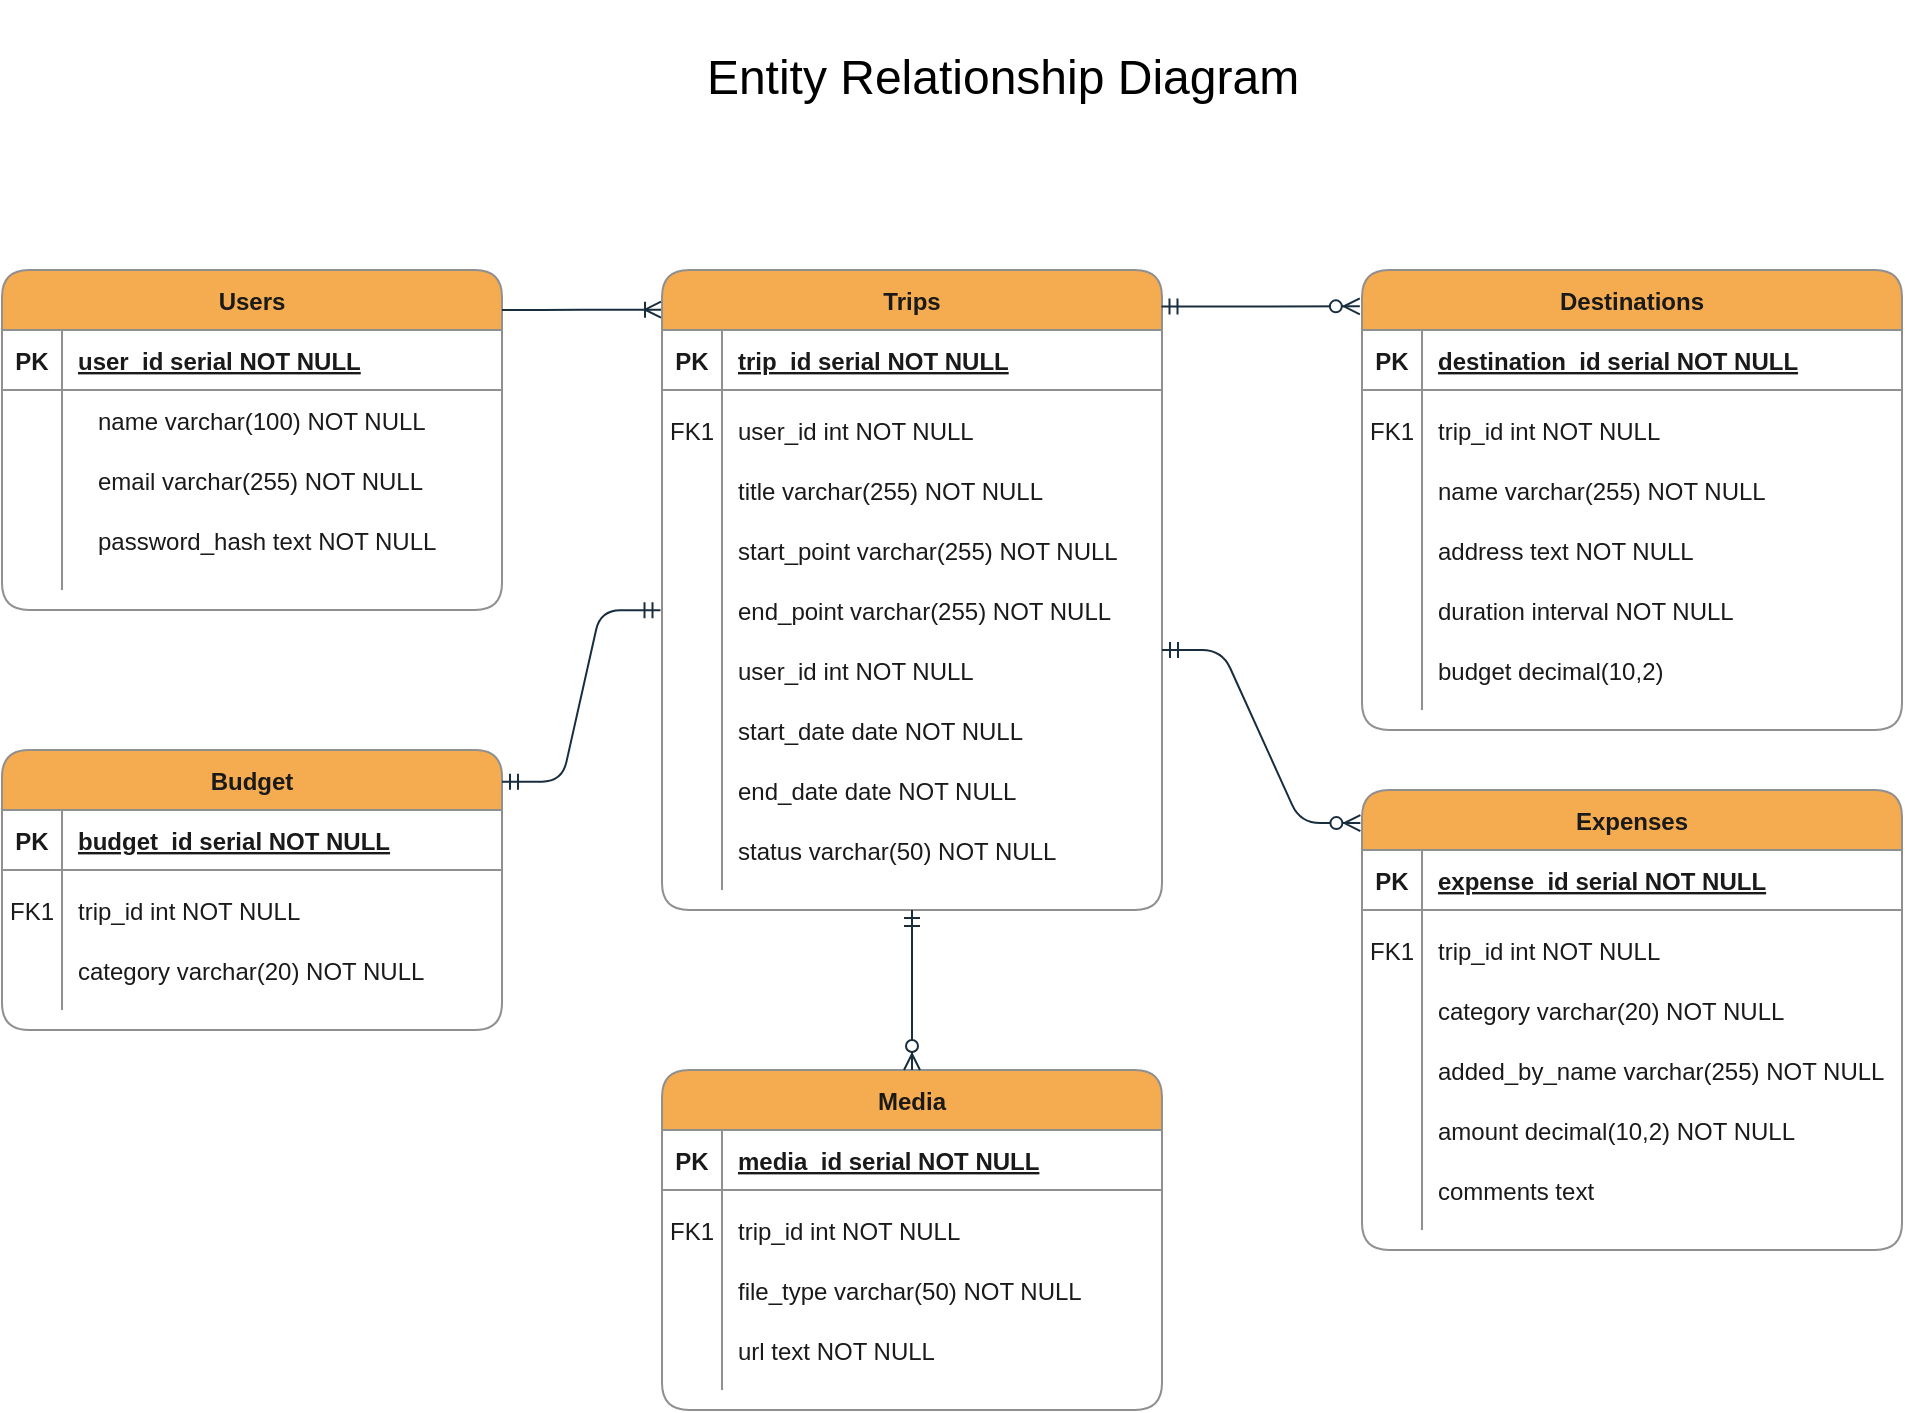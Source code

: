 <mxfile version="26.1.1">
  <diagram id="R2lEEEUBdFMjLlhIrx00" name="Page-1">
    <mxGraphModel dx="2099" dy="1365" grid="1" gridSize="10" guides="1" tooltips="1" connect="1" arrows="1" fold="1" page="1" pageScale="1" pageWidth="291" pageHeight="413" math="0" shadow="0" extFonts="Permanent Marker^https://fonts.googleapis.com/css?family=Permanent+Marker">
      <root>
        <mxCell id="0" />
        <mxCell id="1" parent="0" />
        <mxCell id="C-vyLk0tnHw3VtMMgP7b-23" value="Users" style="shape=table;startSize=30;container=1;collapsible=1;childLayout=tableLayout;fixedRows=1;rowLines=0;fontStyle=1;align=center;resizeLast=1;labelBackgroundColor=none;fillColor=#F5AB50;strokeColor=#909090;fontColor=#1A1A1A;rounded=1;" parent="1" vertex="1">
          <mxGeometry x="390" y="170" width="250" height="170" as="geometry" />
        </mxCell>
        <mxCell id="C-vyLk0tnHw3VtMMgP7b-24" value="" style="shape=partialRectangle;collapsible=0;dropTarget=0;pointerEvents=0;fillColor=none;points=[[0,0.5],[1,0.5]];portConstraint=eastwest;top=0;left=0;right=0;bottom=1;labelBackgroundColor=none;strokeColor=#909090;fontColor=#1A1A1A;rounded=1;" parent="C-vyLk0tnHw3VtMMgP7b-23" vertex="1">
          <mxGeometry y="30" width="250" height="30" as="geometry" />
        </mxCell>
        <mxCell id="C-vyLk0tnHw3VtMMgP7b-25" value="PK" style="shape=partialRectangle;overflow=hidden;connectable=0;fillColor=none;top=0;left=0;bottom=0;right=0;fontStyle=1;labelBackgroundColor=none;strokeColor=#909090;fontColor=#1A1A1A;rounded=1;" parent="C-vyLk0tnHw3VtMMgP7b-24" vertex="1">
          <mxGeometry width="30" height="30" as="geometry">
            <mxRectangle width="30" height="30" as="alternateBounds" />
          </mxGeometry>
        </mxCell>
        <mxCell id="C-vyLk0tnHw3VtMMgP7b-26" value="user_id serial NOT NULL " style="shape=partialRectangle;overflow=hidden;connectable=0;fillColor=none;top=0;left=0;bottom=0;right=0;align=left;spacingLeft=6;fontStyle=5;labelBackgroundColor=none;strokeColor=#909090;fontColor=#1A1A1A;rounded=1;" parent="C-vyLk0tnHw3VtMMgP7b-24" vertex="1">
          <mxGeometry x="30" width="220" height="30" as="geometry">
            <mxRectangle width="220" height="30" as="alternateBounds" />
          </mxGeometry>
        </mxCell>
        <mxCell id="C-vyLk0tnHw3VtMMgP7b-27" value="" style="shape=partialRectangle;collapsible=0;dropTarget=0;pointerEvents=0;fillColor=none;points=[[0,0.5],[1,0.5]];portConstraint=eastwest;top=0;left=0;right=0;bottom=0;labelBackgroundColor=none;strokeColor=#909090;fontColor=#1A1A1A;rounded=1;" parent="C-vyLk0tnHw3VtMMgP7b-23" vertex="1">
          <mxGeometry y="60" width="250" height="100" as="geometry" />
        </mxCell>
        <mxCell id="C-vyLk0tnHw3VtMMgP7b-28" value="" style="shape=partialRectangle;overflow=hidden;connectable=0;fillColor=none;top=0;left=0;bottom=0;right=0;labelBackgroundColor=none;strokeColor=#909090;fontColor=#1A1A1A;rounded=1;" parent="C-vyLk0tnHw3VtMMgP7b-27" vertex="1">
          <mxGeometry width="30" height="100" as="geometry">
            <mxRectangle width="30" height="100" as="alternateBounds" />
          </mxGeometry>
        </mxCell>
        <mxCell id="C-vyLk0tnHw3VtMMgP7b-29" value="" style="shape=partialRectangle;overflow=hidden;connectable=0;fillColor=none;top=0;left=0;bottom=0;right=0;align=left;spacingLeft=6;labelBackgroundColor=none;strokeColor=#909090;fontColor=#1A1A1A;rounded=1;" parent="C-vyLk0tnHw3VtMMgP7b-27" vertex="1">
          <mxGeometry x="30" width="220" height="100" as="geometry">
            <mxRectangle width="220" height="100" as="alternateBounds" />
          </mxGeometry>
        </mxCell>
        <mxCell id="F7EC2R3SrBkf9akeABOS-1" value="name varchar(100) NOT NULL" style="shape=partialRectangle;overflow=hidden;connectable=0;fillColor=none;top=0;left=0;bottom=0;right=0;align=left;spacingLeft=6;labelBackgroundColor=none;strokeColor=#909090;fontColor=#1A1A1A;rounded=1;" vertex="1" parent="1">
          <mxGeometry x="430" y="230" width="210" height="30" as="geometry">
            <mxRectangle width="220" height="30" as="alternateBounds" />
          </mxGeometry>
        </mxCell>
        <mxCell id="F7EC2R3SrBkf9akeABOS-2" value="email varchar(255) NOT NULL" style="shape=partialRectangle;overflow=hidden;connectable=0;fillColor=none;top=0;left=0;bottom=0;right=0;align=left;spacingLeft=6;labelBackgroundColor=none;strokeColor=#909090;fontColor=#1A1A1A;rounded=1;" vertex="1" parent="1">
          <mxGeometry x="430" y="260" width="220" height="30" as="geometry">
            <mxRectangle width="220" height="30" as="alternateBounds" />
          </mxGeometry>
        </mxCell>
        <mxCell id="F7EC2R3SrBkf9akeABOS-3" value="password_hash text NOT NULL" style="shape=partialRectangle;overflow=hidden;connectable=0;fillColor=none;top=0;left=0;bottom=0;right=0;align=left;spacingLeft=6;labelBackgroundColor=none;strokeColor=#909090;fontColor=#1A1A1A;rounded=1;" vertex="1" parent="1">
          <mxGeometry x="430" y="290" width="220" height="30" as="geometry">
            <mxRectangle width="220" height="30" as="alternateBounds" />
          </mxGeometry>
        </mxCell>
        <mxCell id="C-vyLk0tnHw3VtMMgP7b-2" value="Trips" style="shape=table;startSize=30;container=1;collapsible=1;childLayout=tableLayout;fixedRows=1;rowLines=0;fontStyle=1;align=center;resizeLast=1;labelBackgroundColor=none;fillColor=#F5AB50;strokeColor=#909090;fontColor=#1A1A1A;rounded=1;" parent="1" vertex="1">
          <mxGeometry x="720" y="170" width="250" height="320" as="geometry" />
        </mxCell>
        <mxCell id="C-vyLk0tnHw3VtMMgP7b-3" value="" style="shape=partialRectangle;collapsible=0;dropTarget=0;pointerEvents=0;fillColor=none;points=[[0,0.5],[1,0.5]];portConstraint=eastwest;top=0;left=0;right=0;bottom=1;labelBackgroundColor=none;strokeColor=#909090;fontColor=#1A1A1A;rounded=1;" parent="C-vyLk0tnHw3VtMMgP7b-2" vertex="1">
          <mxGeometry y="30" width="250" height="30" as="geometry" />
        </mxCell>
        <mxCell id="C-vyLk0tnHw3VtMMgP7b-4" value="PK" style="shape=partialRectangle;overflow=hidden;connectable=0;fillColor=none;top=0;left=0;bottom=0;right=0;fontStyle=1;labelBackgroundColor=none;strokeColor=#909090;fontColor=#1A1A1A;rounded=1;" parent="C-vyLk0tnHw3VtMMgP7b-3" vertex="1">
          <mxGeometry width="30" height="30" as="geometry">
            <mxRectangle width="30" height="30" as="alternateBounds" />
          </mxGeometry>
        </mxCell>
        <mxCell id="C-vyLk0tnHw3VtMMgP7b-5" value="trip_id serial NOT NULL " style="shape=partialRectangle;overflow=hidden;connectable=0;fillColor=none;top=0;left=0;bottom=0;right=0;align=left;spacingLeft=6;fontStyle=5;labelBackgroundColor=none;strokeColor=#909090;fontColor=#1A1A1A;rounded=1;" parent="C-vyLk0tnHw3VtMMgP7b-3" vertex="1">
          <mxGeometry x="30" width="220" height="30" as="geometry">
            <mxRectangle width="220" height="30" as="alternateBounds" />
          </mxGeometry>
        </mxCell>
        <mxCell id="C-vyLk0tnHw3VtMMgP7b-6" value="" style="shape=partialRectangle;collapsible=0;dropTarget=0;pointerEvents=0;fillColor=none;points=[[0,0.5],[1,0.5]];portConstraint=eastwest;top=0;left=0;right=0;bottom=0;labelBackgroundColor=none;strokeColor=#909090;fontColor=#1A1A1A;rounded=1;" parent="C-vyLk0tnHw3VtMMgP7b-2" vertex="1">
          <mxGeometry y="60" width="250" height="40" as="geometry" />
        </mxCell>
        <mxCell id="C-vyLk0tnHw3VtMMgP7b-7" value="FK1" style="shape=partialRectangle;overflow=hidden;connectable=0;fillColor=none;top=0;left=0;bottom=0;right=0;labelBackgroundColor=none;strokeColor=#909090;fontColor=#1A1A1A;rounded=1;" parent="C-vyLk0tnHw3VtMMgP7b-6" vertex="1">
          <mxGeometry width="30" height="40" as="geometry">
            <mxRectangle width="30" height="40" as="alternateBounds" />
          </mxGeometry>
        </mxCell>
        <mxCell id="C-vyLk0tnHw3VtMMgP7b-8" value="user_id int NOT NULL" style="shape=partialRectangle;overflow=hidden;connectable=0;fillColor=none;top=0;left=0;bottom=0;right=0;align=left;spacingLeft=6;labelBackgroundColor=none;strokeColor=#909090;fontColor=#1A1A1A;rounded=1;" parent="C-vyLk0tnHw3VtMMgP7b-6" vertex="1">
          <mxGeometry x="30" width="220" height="40" as="geometry">
            <mxRectangle width="220" height="40" as="alternateBounds" />
          </mxGeometry>
        </mxCell>
        <mxCell id="C-vyLk0tnHw3VtMMgP7b-9" value="" style="shape=partialRectangle;collapsible=0;dropTarget=0;pointerEvents=0;fillColor=none;points=[[0,0.5],[1,0.5]];portConstraint=eastwest;top=0;left=0;right=0;bottom=0;labelBackgroundColor=none;strokeColor=#909090;fontColor=#1A1A1A;rounded=1;" parent="C-vyLk0tnHw3VtMMgP7b-2" vertex="1">
          <mxGeometry y="100" width="250" height="210" as="geometry" />
        </mxCell>
        <mxCell id="C-vyLk0tnHw3VtMMgP7b-10" value="" style="shape=partialRectangle;overflow=hidden;connectable=0;fillColor=none;top=0;left=0;bottom=0;right=0;labelBackgroundColor=none;strokeColor=#909090;fontColor=#1A1A1A;rounded=1;" parent="C-vyLk0tnHw3VtMMgP7b-9" vertex="1">
          <mxGeometry width="30" height="210" as="geometry">
            <mxRectangle width="30" height="210" as="alternateBounds" />
          </mxGeometry>
        </mxCell>
        <mxCell id="C-vyLk0tnHw3VtMMgP7b-11" value="" style="shape=partialRectangle;overflow=hidden;connectable=0;fillColor=none;top=0;left=0;bottom=0;right=0;align=left;spacingLeft=6;labelBackgroundColor=none;strokeColor=#909090;fontColor=#1A1A1A;rounded=1;" parent="C-vyLk0tnHw3VtMMgP7b-9" vertex="1">
          <mxGeometry x="30" width="220" height="210" as="geometry">
            <mxRectangle width="220" height="210" as="alternateBounds" />
          </mxGeometry>
        </mxCell>
        <mxCell id="F7EC2R3SrBkf9akeABOS-4" value="title varchar(255) NOT NULL" style="shape=partialRectangle;overflow=hidden;connectable=0;fillColor=none;top=0;left=0;bottom=0;right=0;align=left;spacingLeft=6;labelBackgroundColor=none;strokeColor=#909090;fontColor=#1A1A1A;rounded=1;" vertex="1" parent="1">
          <mxGeometry x="750" y="260" width="220" height="40" as="geometry">
            <mxRectangle width="220" height="40" as="alternateBounds" />
          </mxGeometry>
        </mxCell>
        <mxCell id="F7EC2R3SrBkf9akeABOS-5" value="start_point varchar(255) NOT NULL" style="shape=partialRectangle;overflow=hidden;connectable=0;fillColor=none;top=0;left=0;bottom=0;right=0;align=left;spacingLeft=6;labelBackgroundColor=none;strokeColor=#909090;fontColor=#1A1A1A;rounded=1;" vertex="1" parent="1">
          <mxGeometry x="750" y="290" width="220" height="40" as="geometry">
            <mxRectangle width="220" height="40" as="alternateBounds" />
          </mxGeometry>
        </mxCell>
        <mxCell id="F7EC2R3SrBkf9akeABOS-6" value="end_point varchar(255) NOT NULL" style="shape=partialRectangle;overflow=hidden;connectable=0;fillColor=none;top=0;left=0;bottom=0;right=0;align=left;spacingLeft=6;labelBackgroundColor=none;strokeColor=#909090;fontColor=#1A1A1A;rounded=1;" vertex="1" parent="1">
          <mxGeometry x="750" y="320" width="220" height="40" as="geometry">
            <mxRectangle width="220" height="40" as="alternateBounds" />
          </mxGeometry>
        </mxCell>
        <mxCell id="F7EC2R3SrBkf9akeABOS-7" value="user_id int NOT NULL" style="shape=partialRectangle;overflow=hidden;connectable=0;fillColor=none;top=0;left=0;bottom=0;right=0;align=left;spacingLeft=6;labelBackgroundColor=none;strokeColor=#909090;fontColor=#1A1A1A;rounded=1;" vertex="1" parent="1">
          <mxGeometry x="750" y="350" width="220" height="40" as="geometry">
            <mxRectangle width="220" height="40" as="alternateBounds" />
          </mxGeometry>
        </mxCell>
        <mxCell id="F7EC2R3SrBkf9akeABOS-8" value="start_date date NOT NULL" style="shape=partialRectangle;overflow=hidden;connectable=0;fillColor=none;top=0;left=0;bottom=0;right=0;align=left;spacingLeft=6;labelBackgroundColor=none;strokeColor=#909090;fontColor=#1A1A1A;rounded=1;" vertex="1" parent="1">
          <mxGeometry x="750" y="380" width="220" height="40" as="geometry">
            <mxRectangle width="220" height="40" as="alternateBounds" />
          </mxGeometry>
        </mxCell>
        <mxCell id="F7EC2R3SrBkf9akeABOS-10" value="status varchar(50) NOT NULL" style="shape=partialRectangle;overflow=hidden;connectable=0;fillColor=none;top=0;left=0;bottom=0;right=0;align=left;spacingLeft=6;labelBackgroundColor=none;strokeColor=#909090;fontColor=#1A1A1A;rounded=1;" vertex="1" parent="1">
          <mxGeometry x="750" y="440" width="220" height="40" as="geometry">
            <mxRectangle width="220" height="40" as="alternateBounds" />
          </mxGeometry>
        </mxCell>
        <mxCell id="F7EC2R3SrBkf9akeABOS-11" value="end_date date NOT NULL" style="shape=partialRectangle;overflow=hidden;connectable=0;fillColor=none;top=0;left=0;bottom=0;right=0;align=left;spacingLeft=6;labelBackgroundColor=none;strokeColor=#909090;fontColor=#1A1A1A;rounded=1;" vertex="1" parent="1">
          <mxGeometry x="750" y="410" width="220" height="40" as="geometry">
            <mxRectangle width="220" height="40" as="alternateBounds" />
          </mxGeometry>
        </mxCell>
        <mxCell id="F7EC2R3SrBkf9akeABOS-13" value="Budget" style="shape=table;startSize=30;container=1;collapsible=1;childLayout=tableLayout;fixedRows=1;rowLines=0;fontStyle=1;align=center;resizeLast=1;labelBackgroundColor=none;fillColor=#F5AB50;strokeColor=#909090;fontColor=#1A1A1A;rounded=1;" vertex="1" parent="1">
          <mxGeometry x="390" y="410" width="250" height="140" as="geometry" />
        </mxCell>
        <mxCell id="F7EC2R3SrBkf9akeABOS-14" value="" style="shape=partialRectangle;collapsible=0;dropTarget=0;pointerEvents=0;fillColor=none;points=[[0,0.5],[1,0.5]];portConstraint=eastwest;top=0;left=0;right=0;bottom=1;labelBackgroundColor=none;strokeColor=#909090;fontColor=#1A1A1A;rounded=1;" vertex="1" parent="F7EC2R3SrBkf9akeABOS-13">
          <mxGeometry y="30" width="250" height="30" as="geometry" />
        </mxCell>
        <mxCell id="F7EC2R3SrBkf9akeABOS-15" value="PK" style="shape=partialRectangle;overflow=hidden;connectable=0;fillColor=none;top=0;left=0;bottom=0;right=0;fontStyle=1;labelBackgroundColor=none;strokeColor=#909090;fontColor=#1A1A1A;rounded=1;" vertex="1" parent="F7EC2R3SrBkf9akeABOS-14">
          <mxGeometry width="30" height="30" as="geometry">
            <mxRectangle width="30" height="30" as="alternateBounds" />
          </mxGeometry>
        </mxCell>
        <mxCell id="F7EC2R3SrBkf9akeABOS-16" value="budget_id serial NOT NULL " style="shape=partialRectangle;overflow=hidden;connectable=0;fillColor=none;top=0;left=0;bottom=0;right=0;align=left;spacingLeft=6;fontStyle=5;labelBackgroundColor=none;strokeColor=#909090;fontColor=#1A1A1A;rounded=1;" vertex="1" parent="F7EC2R3SrBkf9akeABOS-14">
          <mxGeometry x="30" width="220" height="30" as="geometry">
            <mxRectangle width="220" height="30" as="alternateBounds" />
          </mxGeometry>
        </mxCell>
        <mxCell id="F7EC2R3SrBkf9akeABOS-17" value="" style="shape=partialRectangle;collapsible=0;dropTarget=0;pointerEvents=0;fillColor=none;points=[[0,0.5],[1,0.5]];portConstraint=eastwest;top=0;left=0;right=0;bottom=0;labelBackgroundColor=none;strokeColor=#909090;fontColor=#1A1A1A;rounded=1;" vertex="1" parent="F7EC2R3SrBkf9akeABOS-13">
          <mxGeometry y="60" width="250" height="40" as="geometry" />
        </mxCell>
        <mxCell id="F7EC2R3SrBkf9akeABOS-18" value="FK1" style="shape=partialRectangle;overflow=hidden;connectable=0;fillColor=none;top=0;left=0;bottom=0;right=0;labelBackgroundColor=none;strokeColor=#909090;fontColor=#1A1A1A;rounded=1;" vertex="1" parent="F7EC2R3SrBkf9akeABOS-17">
          <mxGeometry width="30" height="40" as="geometry">
            <mxRectangle width="30" height="40" as="alternateBounds" />
          </mxGeometry>
        </mxCell>
        <mxCell id="F7EC2R3SrBkf9akeABOS-19" value="trip_id int NOT NULL" style="shape=partialRectangle;overflow=hidden;connectable=0;fillColor=none;top=0;left=0;bottom=0;right=0;align=left;spacingLeft=6;labelBackgroundColor=none;strokeColor=#909090;fontColor=#1A1A1A;rounded=1;" vertex="1" parent="F7EC2R3SrBkf9akeABOS-17">
          <mxGeometry x="30" width="220" height="40" as="geometry">
            <mxRectangle width="220" height="40" as="alternateBounds" />
          </mxGeometry>
        </mxCell>
        <mxCell id="F7EC2R3SrBkf9akeABOS-20" value="" style="shape=partialRectangle;collapsible=0;dropTarget=0;pointerEvents=0;fillColor=none;points=[[0,0.5],[1,0.5]];portConstraint=eastwest;top=0;left=0;right=0;bottom=0;labelBackgroundColor=none;strokeColor=#909090;fontColor=#1A1A1A;rounded=1;" vertex="1" parent="F7EC2R3SrBkf9akeABOS-13">
          <mxGeometry y="100" width="250" height="30" as="geometry" />
        </mxCell>
        <mxCell id="F7EC2R3SrBkf9akeABOS-21" value="" style="shape=partialRectangle;overflow=hidden;connectable=0;fillColor=none;top=0;left=0;bottom=0;right=0;labelBackgroundColor=none;strokeColor=#909090;fontColor=#1A1A1A;rounded=1;" vertex="1" parent="F7EC2R3SrBkf9akeABOS-20">
          <mxGeometry width="30" height="30" as="geometry">
            <mxRectangle width="30" height="30" as="alternateBounds" />
          </mxGeometry>
        </mxCell>
        <mxCell id="F7EC2R3SrBkf9akeABOS-22" value="" style="shape=partialRectangle;overflow=hidden;connectable=0;fillColor=none;top=0;left=0;bottom=0;right=0;align=left;spacingLeft=6;labelBackgroundColor=none;strokeColor=#909090;fontColor=#1A1A1A;rounded=1;" vertex="1" parent="F7EC2R3SrBkf9akeABOS-20">
          <mxGeometry x="30" width="220" height="30" as="geometry">
            <mxRectangle width="220" height="30" as="alternateBounds" />
          </mxGeometry>
        </mxCell>
        <mxCell id="F7EC2R3SrBkf9akeABOS-23" value="category varchar(20) NOT NULL" style="shape=partialRectangle;overflow=hidden;connectable=0;fillColor=none;top=0;left=0;bottom=0;right=0;align=left;spacingLeft=6;labelBackgroundColor=none;strokeColor=#909090;fontColor=#1A1A1A;rounded=1;" vertex="1" parent="1">
          <mxGeometry x="420" y="500" width="220" height="40" as="geometry">
            <mxRectangle width="220" height="40" as="alternateBounds" />
          </mxGeometry>
        </mxCell>
        <mxCell id="F7EC2R3SrBkf9akeABOS-30" value="Destinations" style="shape=table;startSize=30;container=1;collapsible=1;childLayout=tableLayout;fixedRows=1;rowLines=0;fontStyle=1;align=center;resizeLast=1;labelBackgroundColor=none;fillColor=#F5AB50;strokeColor=#909090;fontColor=#1A1A1A;rounded=1;" vertex="1" parent="1">
          <mxGeometry x="1070" y="170" width="270" height="230" as="geometry" />
        </mxCell>
        <mxCell id="F7EC2R3SrBkf9akeABOS-31" value="" style="shape=partialRectangle;collapsible=0;dropTarget=0;pointerEvents=0;fillColor=none;points=[[0,0.5],[1,0.5]];portConstraint=eastwest;top=0;left=0;right=0;bottom=1;labelBackgroundColor=none;strokeColor=#909090;fontColor=#1A1A1A;rounded=1;" vertex="1" parent="F7EC2R3SrBkf9akeABOS-30">
          <mxGeometry y="30" width="270" height="30" as="geometry" />
        </mxCell>
        <mxCell id="F7EC2R3SrBkf9akeABOS-32" value="PK" style="shape=partialRectangle;overflow=hidden;connectable=0;fillColor=none;top=0;left=0;bottom=0;right=0;fontStyle=1;labelBackgroundColor=none;strokeColor=#909090;fontColor=#1A1A1A;rounded=1;" vertex="1" parent="F7EC2R3SrBkf9akeABOS-31">
          <mxGeometry width="30" height="30" as="geometry">
            <mxRectangle width="30" height="30" as="alternateBounds" />
          </mxGeometry>
        </mxCell>
        <mxCell id="F7EC2R3SrBkf9akeABOS-33" value="destination_id serial NOT NULL " style="shape=partialRectangle;overflow=hidden;connectable=0;fillColor=none;top=0;left=0;bottom=0;right=0;align=left;spacingLeft=6;fontStyle=5;labelBackgroundColor=none;strokeColor=#909090;fontColor=#1A1A1A;rounded=1;" vertex="1" parent="F7EC2R3SrBkf9akeABOS-31">
          <mxGeometry x="30" width="240" height="30" as="geometry">
            <mxRectangle width="240" height="30" as="alternateBounds" />
          </mxGeometry>
        </mxCell>
        <mxCell id="F7EC2R3SrBkf9akeABOS-34" value="" style="shape=partialRectangle;collapsible=0;dropTarget=0;pointerEvents=0;fillColor=none;points=[[0,0.5],[1,0.5]];portConstraint=eastwest;top=0;left=0;right=0;bottom=0;labelBackgroundColor=none;strokeColor=#909090;fontColor=#1A1A1A;rounded=1;" vertex="1" parent="F7EC2R3SrBkf9akeABOS-30">
          <mxGeometry y="60" width="270" height="40" as="geometry" />
        </mxCell>
        <mxCell id="F7EC2R3SrBkf9akeABOS-35" value="FK1" style="shape=partialRectangle;overflow=hidden;connectable=0;fillColor=none;top=0;left=0;bottom=0;right=0;labelBackgroundColor=none;strokeColor=#909090;fontColor=#1A1A1A;rounded=1;" vertex="1" parent="F7EC2R3SrBkf9akeABOS-34">
          <mxGeometry width="30" height="40" as="geometry">
            <mxRectangle width="30" height="40" as="alternateBounds" />
          </mxGeometry>
        </mxCell>
        <mxCell id="F7EC2R3SrBkf9akeABOS-36" value="trip_id int NOT NULL" style="shape=partialRectangle;overflow=hidden;connectable=0;fillColor=none;top=0;left=0;bottom=0;right=0;align=left;spacingLeft=6;labelBackgroundColor=none;strokeColor=#909090;fontColor=#1A1A1A;rounded=1;" vertex="1" parent="F7EC2R3SrBkf9akeABOS-34">
          <mxGeometry x="30" width="240" height="40" as="geometry">
            <mxRectangle width="240" height="40" as="alternateBounds" />
          </mxGeometry>
        </mxCell>
        <mxCell id="F7EC2R3SrBkf9akeABOS-37" value="" style="shape=partialRectangle;collapsible=0;dropTarget=0;pointerEvents=0;fillColor=none;points=[[0,0.5],[1,0.5]];portConstraint=eastwest;top=0;left=0;right=0;bottom=0;labelBackgroundColor=none;strokeColor=#909090;fontColor=#1A1A1A;rounded=1;" vertex="1" parent="F7EC2R3SrBkf9akeABOS-30">
          <mxGeometry y="100" width="270" height="120" as="geometry" />
        </mxCell>
        <mxCell id="F7EC2R3SrBkf9akeABOS-38" value="" style="shape=partialRectangle;overflow=hidden;connectable=0;fillColor=none;top=0;left=0;bottom=0;right=0;labelBackgroundColor=none;strokeColor=#909090;fontColor=#1A1A1A;rounded=1;" vertex="1" parent="F7EC2R3SrBkf9akeABOS-37">
          <mxGeometry width="30" height="120" as="geometry">
            <mxRectangle width="30" height="120" as="alternateBounds" />
          </mxGeometry>
        </mxCell>
        <mxCell id="F7EC2R3SrBkf9akeABOS-39" value="" style="shape=partialRectangle;overflow=hidden;connectable=0;fillColor=none;top=0;left=0;bottom=0;right=0;align=left;spacingLeft=6;labelBackgroundColor=none;strokeColor=#909090;fontColor=#1A1A1A;rounded=1;" vertex="1" parent="F7EC2R3SrBkf9akeABOS-37">
          <mxGeometry x="30" width="240" height="120" as="geometry">
            <mxRectangle width="240" height="120" as="alternateBounds" />
          </mxGeometry>
        </mxCell>
        <mxCell id="F7EC2R3SrBkf9akeABOS-40" value="name varchar(255) NOT NULL" style="shape=partialRectangle;overflow=hidden;connectable=0;fillColor=none;top=0;left=0;bottom=0;right=0;align=left;spacingLeft=6;labelBackgroundColor=none;strokeColor=#909090;fontColor=#1A1A1A;rounded=1;" vertex="1" parent="1">
          <mxGeometry x="1100" y="260" width="220" height="40" as="geometry">
            <mxRectangle width="220" height="40" as="alternateBounds" />
          </mxGeometry>
        </mxCell>
        <mxCell id="F7EC2R3SrBkf9akeABOS-41" value="address text NOT NULL" style="shape=partialRectangle;overflow=hidden;connectable=0;fillColor=none;top=0;left=0;bottom=0;right=0;align=left;spacingLeft=6;labelBackgroundColor=none;strokeColor=#909090;fontColor=#1A1A1A;rounded=1;" vertex="1" parent="1">
          <mxGeometry x="1100" y="290" width="220" height="40" as="geometry">
            <mxRectangle width="220" height="40" as="alternateBounds" />
          </mxGeometry>
        </mxCell>
        <mxCell id="F7EC2R3SrBkf9akeABOS-42" value="duration interval NOT NULL" style="shape=partialRectangle;overflow=hidden;connectable=0;fillColor=none;top=0;left=0;bottom=0;right=0;align=left;spacingLeft=6;labelBackgroundColor=none;strokeColor=#909090;fontColor=#1A1A1A;rounded=1;" vertex="1" parent="1">
          <mxGeometry x="1100" y="320" width="220" height="40" as="geometry">
            <mxRectangle width="220" height="40" as="alternateBounds" />
          </mxGeometry>
        </mxCell>
        <mxCell id="F7EC2R3SrBkf9akeABOS-43" value="budget decimal(10,2) " style="shape=partialRectangle;overflow=hidden;connectable=0;fillColor=none;top=0;left=0;bottom=0;right=0;align=left;spacingLeft=6;labelBackgroundColor=none;strokeColor=#909090;fontColor=#1A1A1A;rounded=1;" vertex="1" parent="1">
          <mxGeometry x="1100" y="350" width="220" height="40" as="geometry">
            <mxRectangle width="220" height="40" as="alternateBounds" />
          </mxGeometry>
        </mxCell>
        <mxCell id="F7EC2R3SrBkf9akeABOS-44" value="Media" style="shape=table;startSize=30;container=1;collapsible=1;childLayout=tableLayout;fixedRows=1;rowLines=0;fontStyle=1;align=center;resizeLast=1;labelBackgroundColor=none;fillColor=#F5AB50;strokeColor=#909090;fontColor=#1A1A1A;rounded=1;" vertex="1" parent="1">
          <mxGeometry x="720" y="570" width="250" height="170" as="geometry" />
        </mxCell>
        <mxCell id="F7EC2R3SrBkf9akeABOS-45" value="" style="shape=partialRectangle;collapsible=0;dropTarget=0;pointerEvents=0;fillColor=none;points=[[0,0.5],[1,0.5]];portConstraint=eastwest;top=0;left=0;right=0;bottom=1;labelBackgroundColor=none;strokeColor=#909090;fontColor=#1A1A1A;rounded=1;" vertex="1" parent="F7EC2R3SrBkf9akeABOS-44">
          <mxGeometry y="30" width="250" height="30" as="geometry" />
        </mxCell>
        <mxCell id="F7EC2R3SrBkf9akeABOS-46" value="PK" style="shape=partialRectangle;overflow=hidden;connectable=0;fillColor=none;top=0;left=0;bottom=0;right=0;fontStyle=1;labelBackgroundColor=none;strokeColor=#909090;fontColor=#1A1A1A;rounded=1;" vertex="1" parent="F7EC2R3SrBkf9akeABOS-45">
          <mxGeometry width="30" height="30" as="geometry">
            <mxRectangle width="30" height="30" as="alternateBounds" />
          </mxGeometry>
        </mxCell>
        <mxCell id="F7EC2R3SrBkf9akeABOS-47" value="media_id serial NOT NULL " style="shape=partialRectangle;overflow=hidden;connectable=0;fillColor=none;top=0;left=0;bottom=0;right=0;align=left;spacingLeft=6;fontStyle=5;labelBackgroundColor=none;strokeColor=#909090;fontColor=#1A1A1A;rounded=1;" vertex="1" parent="F7EC2R3SrBkf9akeABOS-45">
          <mxGeometry x="30" width="220" height="30" as="geometry">
            <mxRectangle width="220" height="30" as="alternateBounds" />
          </mxGeometry>
        </mxCell>
        <mxCell id="F7EC2R3SrBkf9akeABOS-48" value="" style="shape=partialRectangle;collapsible=0;dropTarget=0;pointerEvents=0;fillColor=none;points=[[0,0.5],[1,0.5]];portConstraint=eastwest;top=0;left=0;right=0;bottom=0;labelBackgroundColor=none;strokeColor=#909090;fontColor=#1A1A1A;rounded=1;" vertex="1" parent="F7EC2R3SrBkf9akeABOS-44">
          <mxGeometry y="60" width="250" height="40" as="geometry" />
        </mxCell>
        <mxCell id="F7EC2R3SrBkf9akeABOS-49" value="FK1" style="shape=partialRectangle;overflow=hidden;connectable=0;fillColor=none;top=0;left=0;bottom=0;right=0;labelBackgroundColor=none;strokeColor=#909090;fontColor=#1A1A1A;rounded=1;" vertex="1" parent="F7EC2R3SrBkf9akeABOS-48">
          <mxGeometry width="30" height="40" as="geometry">
            <mxRectangle width="30" height="40" as="alternateBounds" />
          </mxGeometry>
        </mxCell>
        <mxCell id="F7EC2R3SrBkf9akeABOS-50" value="trip_id int NOT NULL" style="shape=partialRectangle;overflow=hidden;connectable=0;fillColor=none;top=0;left=0;bottom=0;right=0;align=left;spacingLeft=6;labelBackgroundColor=none;strokeColor=#909090;fontColor=#1A1A1A;rounded=1;" vertex="1" parent="F7EC2R3SrBkf9akeABOS-48">
          <mxGeometry x="30" width="220" height="40" as="geometry">
            <mxRectangle width="220" height="40" as="alternateBounds" />
          </mxGeometry>
        </mxCell>
        <mxCell id="F7EC2R3SrBkf9akeABOS-51" value="" style="shape=partialRectangle;collapsible=0;dropTarget=0;pointerEvents=0;fillColor=none;points=[[0,0.5],[1,0.5]];portConstraint=eastwest;top=0;left=0;right=0;bottom=0;labelBackgroundColor=none;strokeColor=#909090;fontColor=#1A1A1A;rounded=1;" vertex="1" parent="F7EC2R3SrBkf9akeABOS-44">
          <mxGeometry y="100" width="250" height="60" as="geometry" />
        </mxCell>
        <mxCell id="F7EC2R3SrBkf9akeABOS-52" value="" style="shape=partialRectangle;overflow=hidden;connectable=0;fillColor=none;top=0;left=0;bottom=0;right=0;labelBackgroundColor=none;strokeColor=#909090;fontColor=#1A1A1A;rounded=1;" vertex="1" parent="F7EC2R3SrBkf9akeABOS-51">
          <mxGeometry width="30" height="60" as="geometry">
            <mxRectangle width="30" height="60" as="alternateBounds" />
          </mxGeometry>
        </mxCell>
        <mxCell id="F7EC2R3SrBkf9akeABOS-53" value="" style="shape=partialRectangle;overflow=hidden;connectable=0;fillColor=none;top=0;left=0;bottom=0;right=0;align=left;spacingLeft=6;labelBackgroundColor=none;strokeColor=#909090;fontColor=#1A1A1A;rounded=1;" vertex="1" parent="F7EC2R3SrBkf9akeABOS-51">
          <mxGeometry x="30" width="220" height="60" as="geometry">
            <mxRectangle width="220" height="60" as="alternateBounds" />
          </mxGeometry>
        </mxCell>
        <mxCell id="F7EC2R3SrBkf9akeABOS-54" value="file_type varchar(50) NOT NULL" style="shape=partialRectangle;overflow=hidden;connectable=0;fillColor=none;top=0;left=0;bottom=0;right=0;align=left;spacingLeft=6;labelBackgroundColor=none;strokeColor=#909090;fontColor=#1A1A1A;rounded=1;" vertex="1" parent="1">
          <mxGeometry x="750" y="660" width="220" height="40" as="geometry">
            <mxRectangle width="220" height="40" as="alternateBounds" />
          </mxGeometry>
        </mxCell>
        <mxCell id="F7EC2R3SrBkf9akeABOS-57" value="url text NOT NULL" style="shape=partialRectangle;overflow=hidden;connectable=0;fillColor=none;top=0;left=0;bottom=0;right=0;align=left;spacingLeft=6;labelBackgroundColor=none;strokeColor=#909090;fontColor=#1A1A1A;rounded=1;" vertex="1" parent="1">
          <mxGeometry x="750" y="690" width="220" height="40" as="geometry">
            <mxRectangle width="220" height="40" as="alternateBounds" />
          </mxGeometry>
        </mxCell>
        <mxCell id="F7EC2R3SrBkf9akeABOS-59" value="Expenses" style="shape=table;startSize=30;container=1;collapsible=1;childLayout=tableLayout;fixedRows=1;rowLines=0;fontStyle=1;align=center;resizeLast=1;labelBackgroundColor=none;fillColor=#F5AB50;strokeColor=#909090;fontColor=#1A1A1A;rounded=1;" vertex="1" parent="1">
          <mxGeometry x="1070" y="430" width="270" height="230" as="geometry" />
        </mxCell>
        <mxCell id="F7EC2R3SrBkf9akeABOS-60" value="" style="shape=partialRectangle;collapsible=0;dropTarget=0;pointerEvents=0;fillColor=none;points=[[0,0.5],[1,0.5]];portConstraint=eastwest;top=0;left=0;right=0;bottom=1;labelBackgroundColor=none;strokeColor=#909090;fontColor=#1A1A1A;rounded=1;" vertex="1" parent="F7EC2R3SrBkf9akeABOS-59">
          <mxGeometry y="30" width="270" height="30" as="geometry" />
        </mxCell>
        <mxCell id="F7EC2R3SrBkf9akeABOS-61" value="PK" style="shape=partialRectangle;overflow=hidden;connectable=0;fillColor=none;top=0;left=0;bottom=0;right=0;fontStyle=1;labelBackgroundColor=none;strokeColor=#909090;fontColor=#1A1A1A;rounded=1;" vertex="1" parent="F7EC2R3SrBkf9akeABOS-60">
          <mxGeometry width="30" height="30" as="geometry">
            <mxRectangle width="30" height="30" as="alternateBounds" />
          </mxGeometry>
        </mxCell>
        <mxCell id="F7EC2R3SrBkf9akeABOS-62" value="expense_id serial NOT NULL " style="shape=partialRectangle;overflow=hidden;connectable=0;fillColor=none;top=0;left=0;bottom=0;right=0;align=left;spacingLeft=6;fontStyle=5;labelBackgroundColor=none;strokeColor=#909090;fontColor=#1A1A1A;rounded=1;" vertex="1" parent="F7EC2R3SrBkf9akeABOS-60">
          <mxGeometry x="30" width="240" height="30" as="geometry">
            <mxRectangle width="240" height="30" as="alternateBounds" />
          </mxGeometry>
        </mxCell>
        <mxCell id="F7EC2R3SrBkf9akeABOS-63" value="" style="shape=partialRectangle;collapsible=0;dropTarget=0;pointerEvents=0;fillColor=none;points=[[0,0.5],[1,0.5]];portConstraint=eastwest;top=0;left=0;right=0;bottom=0;labelBackgroundColor=none;strokeColor=#909090;fontColor=#1A1A1A;rounded=1;" vertex="1" parent="F7EC2R3SrBkf9akeABOS-59">
          <mxGeometry y="60" width="270" height="40" as="geometry" />
        </mxCell>
        <mxCell id="F7EC2R3SrBkf9akeABOS-64" value="FK1" style="shape=partialRectangle;overflow=hidden;connectable=0;fillColor=none;top=0;left=0;bottom=0;right=0;labelBackgroundColor=none;strokeColor=#909090;fontColor=#1A1A1A;rounded=1;" vertex="1" parent="F7EC2R3SrBkf9akeABOS-63">
          <mxGeometry width="30" height="40" as="geometry">
            <mxRectangle width="30" height="40" as="alternateBounds" />
          </mxGeometry>
        </mxCell>
        <mxCell id="F7EC2R3SrBkf9akeABOS-65" value="trip_id int NOT NULL" style="shape=partialRectangle;overflow=hidden;connectable=0;fillColor=none;top=0;left=0;bottom=0;right=0;align=left;spacingLeft=6;labelBackgroundColor=none;strokeColor=#909090;fontColor=#1A1A1A;rounded=1;" vertex="1" parent="F7EC2R3SrBkf9akeABOS-63">
          <mxGeometry x="30" width="240" height="40" as="geometry">
            <mxRectangle width="240" height="40" as="alternateBounds" />
          </mxGeometry>
        </mxCell>
        <mxCell id="F7EC2R3SrBkf9akeABOS-66" value="" style="shape=partialRectangle;collapsible=0;dropTarget=0;pointerEvents=0;fillColor=none;points=[[0,0.5],[1,0.5]];portConstraint=eastwest;top=0;left=0;right=0;bottom=0;labelBackgroundColor=none;strokeColor=#909090;fontColor=#1A1A1A;rounded=1;" vertex="1" parent="F7EC2R3SrBkf9akeABOS-59">
          <mxGeometry y="100" width="270" height="120" as="geometry" />
        </mxCell>
        <mxCell id="F7EC2R3SrBkf9akeABOS-67" value="" style="shape=partialRectangle;overflow=hidden;connectable=0;fillColor=none;top=0;left=0;bottom=0;right=0;labelBackgroundColor=none;strokeColor=#909090;fontColor=#1A1A1A;rounded=1;" vertex="1" parent="F7EC2R3SrBkf9akeABOS-66">
          <mxGeometry width="30" height="120" as="geometry">
            <mxRectangle width="30" height="120" as="alternateBounds" />
          </mxGeometry>
        </mxCell>
        <mxCell id="F7EC2R3SrBkf9akeABOS-68" value="" style="shape=partialRectangle;overflow=hidden;connectable=0;fillColor=none;top=0;left=0;bottom=0;right=0;align=left;spacingLeft=6;labelBackgroundColor=none;strokeColor=#909090;fontColor=#1A1A1A;rounded=1;" vertex="1" parent="F7EC2R3SrBkf9akeABOS-66">
          <mxGeometry x="30" width="240" height="120" as="geometry">
            <mxRectangle width="240" height="120" as="alternateBounds" />
          </mxGeometry>
        </mxCell>
        <mxCell id="F7EC2R3SrBkf9akeABOS-69" value="category varchar(20) NOT NULL" style="shape=partialRectangle;overflow=hidden;connectable=0;fillColor=none;top=0;left=0;bottom=0;right=0;align=left;spacingLeft=6;labelBackgroundColor=none;strokeColor=#909090;fontColor=#1A1A1A;rounded=1;" vertex="1" parent="1">
          <mxGeometry x="1100" y="520" width="220" height="40" as="geometry">
            <mxRectangle width="220" height="40" as="alternateBounds" />
          </mxGeometry>
        </mxCell>
        <mxCell id="F7EC2R3SrBkf9akeABOS-70" value="added_by_name varchar(255) NOT NULL" style="shape=partialRectangle;overflow=hidden;connectable=0;fillColor=none;top=0;left=0;bottom=0;right=0;align=left;spacingLeft=6;labelBackgroundColor=none;strokeColor=#909090;fontColor=#1A1A1A;rounded=1;" vertex="1" parent="1">
          <mxGeometry x="1100" y="550" width="240" height="40" as="geometry">
            <mxRectangle width="220" height="40" as="alternateBounds" />
          </mxGeometry>
        </mxCell>
        <mxCell id="F7EC2R3SrBkf9akeABOS-72" value="comments text" style="shape=partialRectangle;overflow=hidden;connectable=0;fillColor=none;top=0;left=0;bottom=0;right=0;align=left;spacingLeft=6;labelBackgroundColor=none;strokeColor=#909090;fontColor=#1A1A1A;rounded=1;" vertex="1" parent="1">
          <mxGeometry x="1100" y="610" width="240" height="40" as="geometry">
            <mxRectangle width="220" height="40" as="alternateBounds" />
          </mxGeometry>
        </mxCell>
        <mxCell id="F7EC2R3SrBkf9akeABOS-73" value="amount decimal(10,2) NOT NULL" style="shape=partialRectangle;overflow=hidden;connectable=0;fillColor=none;top=0;left=0;bottom=0;right=0;align=left;spacingLeft=6;labelBackgroundColor=none;strokeColor=#909090;fontColor=#1A1A1A;rounded=1;" vertex="1" parent="1">
          <mxGeometry x="1100" y="580" width="240" height="40" as="geometry">
            <mxRectangle width="220" height="40" as="alternateBounds" />
          </mxGeometry>
        </mxCell>
        <mxCell id="F7EC2R3SrBkf9akeABOS-75" value="" style="edgeStyle=entityRelationEdgeStyle;fontSize=12;html=1;endArrow=ERoneToMany;rounded=1;entryX=-0.002;entryY=0.062;entryDx=0;entryDy=0;entryPerimeter=0;labelBackgroundColor=none;strokeColor=#182E3E;fontColor=default;" edge="1" parent="1" target="C-vyLk0tnHw3VtMMgP7b-2">
          <mxGeometry width="100" height="100" relative="1" as="geometry">
            <mxPoint x="640" y="190" as="sourcePoint" />
            <mxPoint x="710" y="190" as="targetPoint" />
            <Array as="points">
              <mxPoint x="680" y="130" />
            </Array>
          </mxGeometry>
        </mxCell>
        <mxCell id="F7EC2R3SrBkf9akeABOS-76" value="" style="edgeStyle=entityRelationEdgeStyle;fontSize=12;html=1;endArrow=ERmandOne;startArrow=ERmandOne;rounded=1;exitX=1;exitY=0.113;exitDx=0;exitDy=0;exitPerimeter=0;entryX=-0.003;entryY=0.334;entryDx=0;entryDy=0;entryPerimeter=0;labelBackgroundColor=none;strokeColor=#182E3E;fontColor=default;" edge="1" parent="1" source="F7EC2R3SrBkf9akeABOS-13" target="C-vyLk0tnHw3VtMMgP7b-9">
          <mxGeometry width="100" height="100" relative="1" as="geometry">
            <mxPoint x="530" y="504.56" as="sourcePoint" />
            <mxPoint x="711.75" y="340" as="targetPoint" />
          </mxGeometry>
        </mxCell>
        <mxCell id="F7EC2R3SrBkf9akeABOS-77" value="" style="fontSize=12;html=1;endArrow=ERzeroToMany;startArrow=ERmandOne;rounded=1;exitX=0.999;exitY=0.057;exitDx=0;exitDy=0;exitPerimeter=0;entryX=-0.004;entryY=0.079;entryDx=0;entryDy=0;entryPerimeter=0;labelBackgroundColor=none;strokeColor=#182E3E;fontColor=default;" edge="1" parent="1" source="C-vyLk0tnHw3VtMMgP7b-2" target="F7EC2R3SrBkf9akeABOS-30">
          <mxGeometry width="100" height="100" relative="1" as="geometry">
            <mxPoint x="980" y="180" as="sourcePoint" />
            <mxPoint x="1070" y="100" as="targetPoint" />
          </mxGeometry>
        </mxCell>
        <mxCell id="F7EC2R3SrBkf9akeABOS-79" value="" style="edgeStyle=entityRelationEdgeStyle;fontSize=12;html=1;endArrow=ERzeroToMany;startArrow=ERmandOne;rounded=1;entryX=-0.003;entryY=0.072;entryDx=0;entryDy=0;entryPerimeter=0;labelBackgroundColor=none;strokeColor=#182E3E;fontColor=default;" edge="1" parent="1" target="F7EC2R3SrBkf9akeABOS-59">
          <mxGeometry width="100" height="100" relative="1" as="geometry">
            <mxPoint x="970" y="360" as="sourcePoint" />
            <mxPoint x="1070" y="440" as="targetPoint" />
            <Array as="points">
              <mxPoint x="1145.81" y="642.75" />
              <mxPoint x="1135.81" y="632.75" />
              <mxPoint x="1125.81" y="572.75" />
              <mxPoint x="1027.25" y="842.75" />
            </Array>
          </mxGeometry>
        </mxCell>
        <mxCell id="F7EC2R3SrBkf9akeABOS-80" value="" style="fontSize=12;html=1;endArrow=ERzeroToMany;startArrow=ERmandOne;rounded=1;entryX=0.5;entryY=0;entryDx=0;entryDy=0;exitX=0.5;exitY=1;exitDx=0;exitDy=0;labelBackgroundColor=none;strokeColor=#182E3E;fontColor=default;" edge="1" parent="1" source="C-vyLk0tnHw3VtMMgP7b-2" target="F7EC2R3SrBkf9akeABOS-44">
          <mxGeometry width="100" height="100" relative="1" as="geometry">
            <mxPoint x="870" y="490" as="sourcePoint" />
            <mxPoint x="870" y="570" as="targetPoint" />
          </mxGeometry>
        </mxCell>
        <mxCell id="F7EC2R3SrBkf9akeABOS-82" value="&lt;h3 style=&quot;line-height: 230%;&quot;&gt;&lt;font style=&quot;font-size: 24px; font-weight: normal; color: rgb(0, 0, 0);&quot;&gt;Entity Relationship Diagram&lt;/font&gt;&lt;/h3&gt;" style="text;html=1;align=center;verticalAlign=middle;resizable=0;points=[];autosize=1;strokeColor=none;fillColor=none;labelBackgroundColor=none;fontColor=#1A1A1A;rounded=1;" vertex="1" parent="1">
          <mxGeometry x="730" y="35" width="320" height="80" as="geometry" />
        </mxCell>
      </root>
    </mxGraphModel>
  </diagram>
</mxfile>
